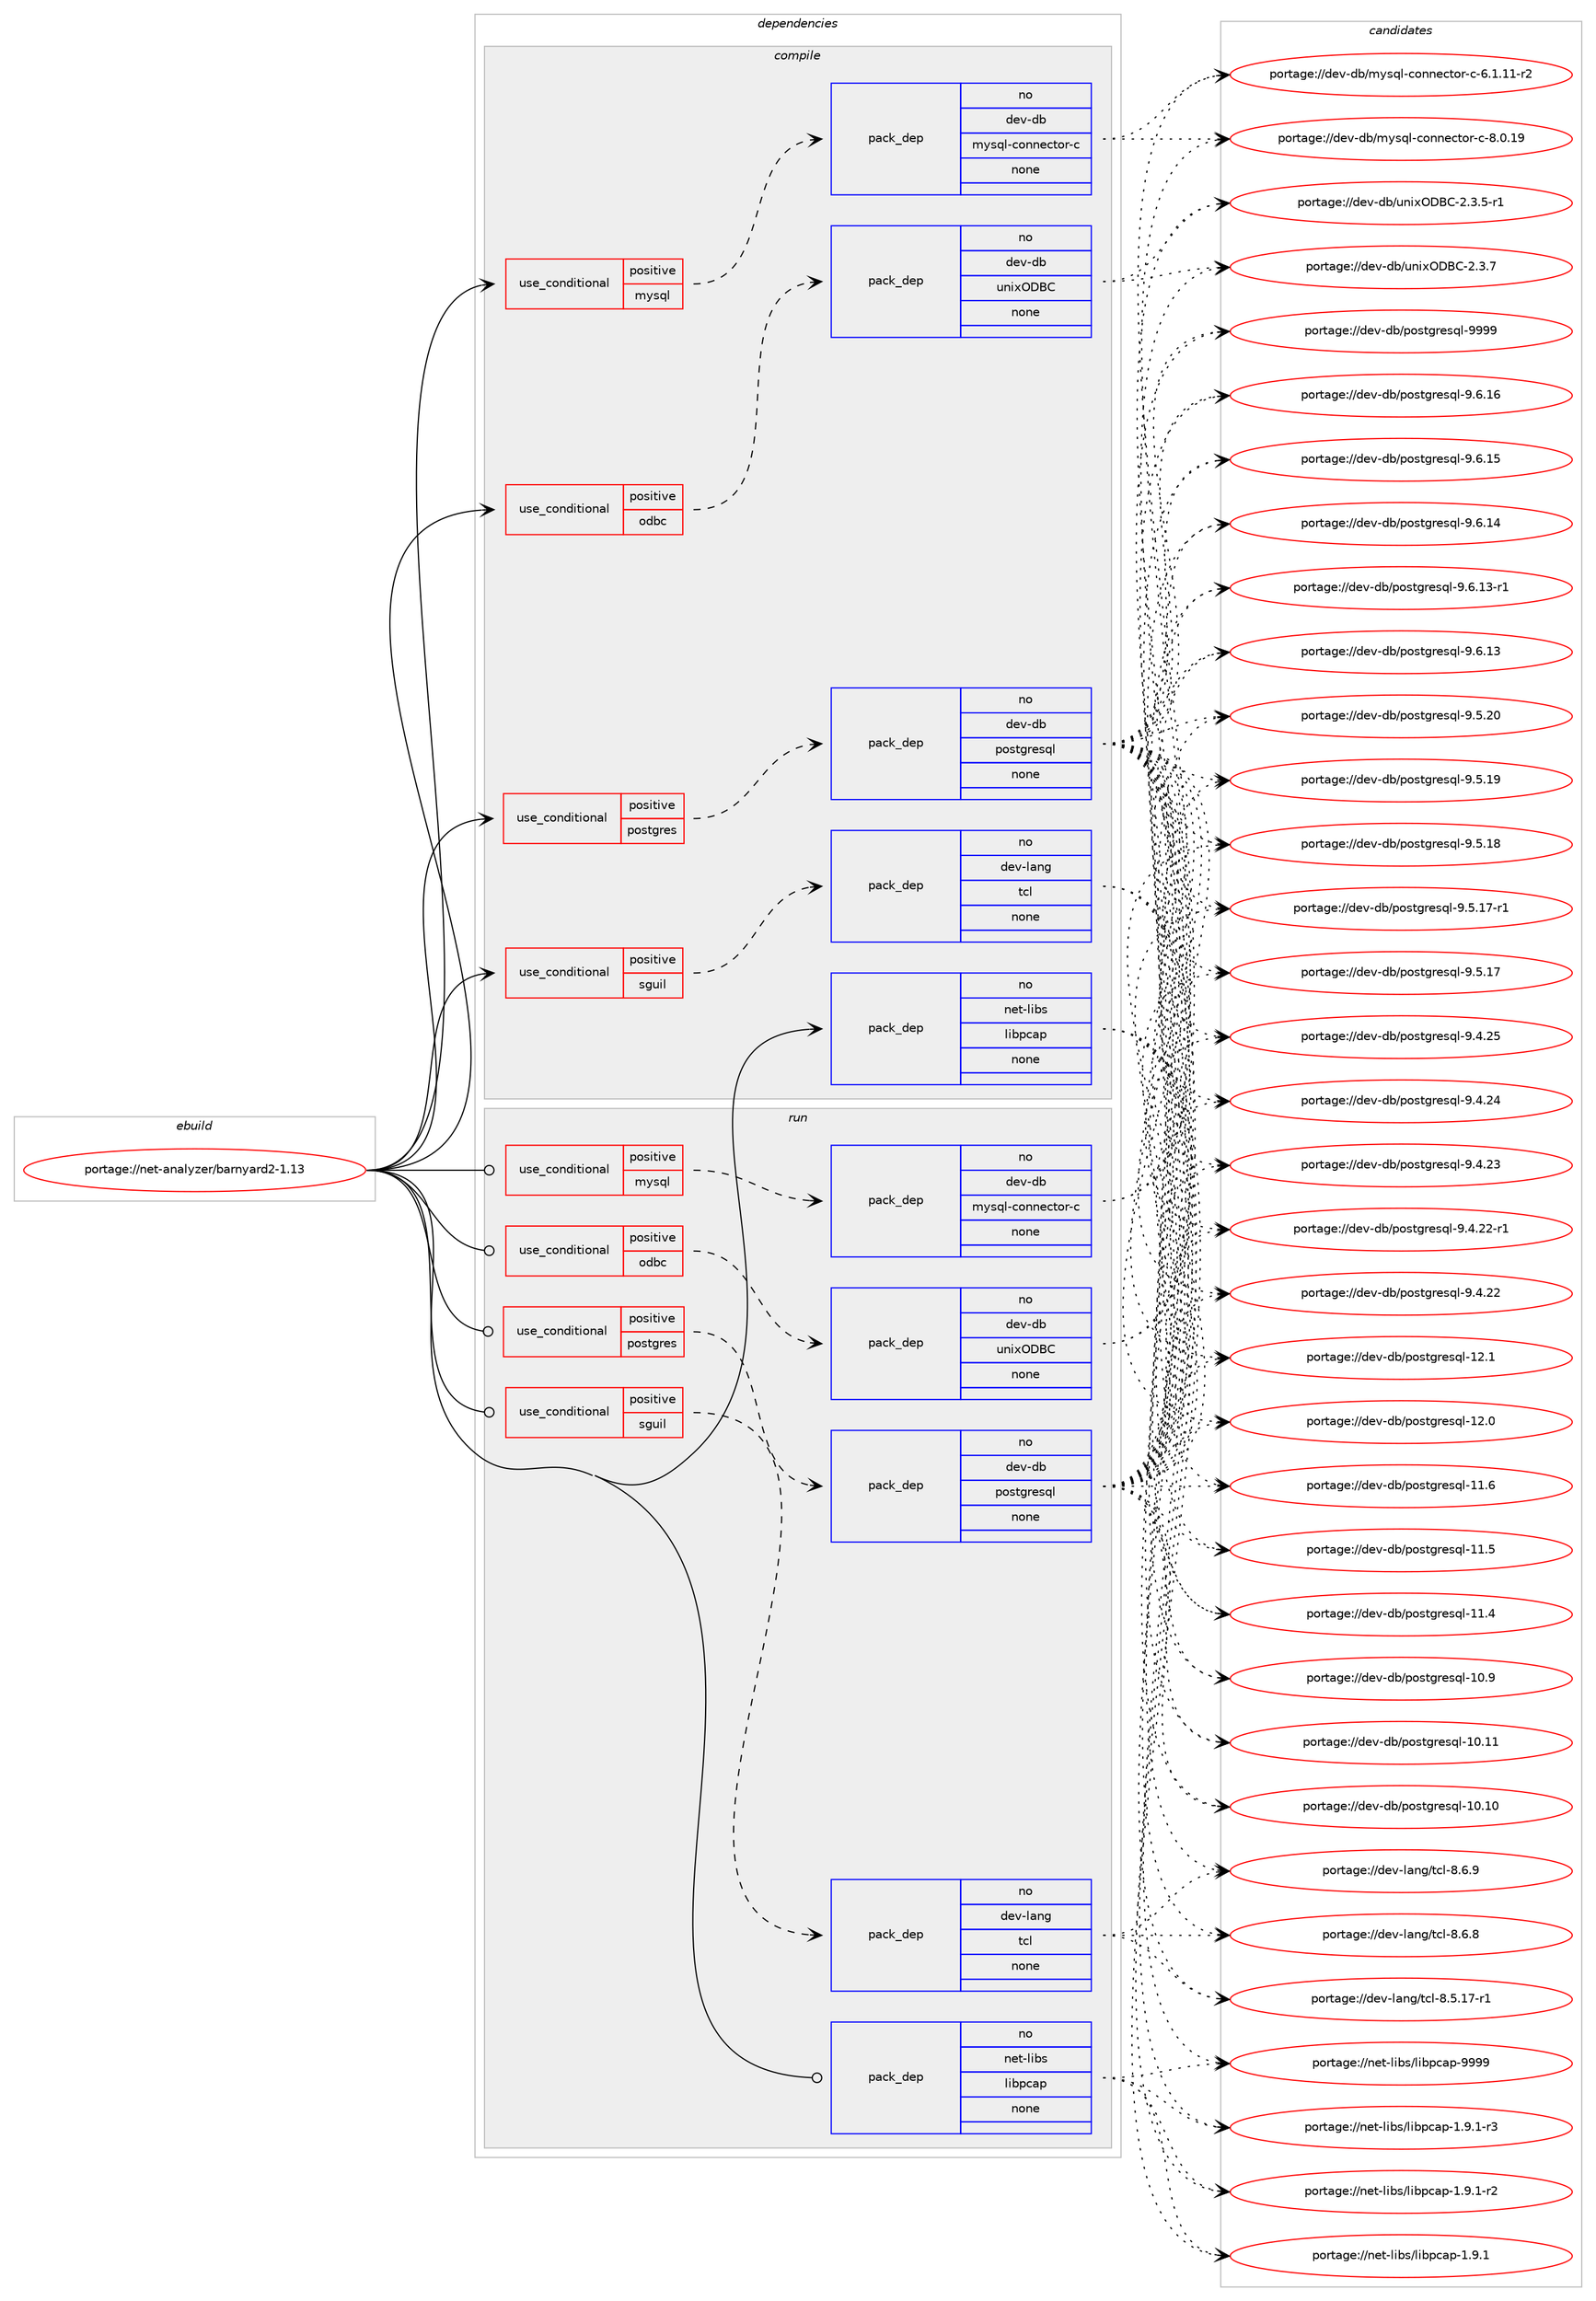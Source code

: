 digraph prolog {

# *************
# Graph options
# *************

newrank=true;
concentrate=true;
compound=true;
graph [rankdir=LR,fontname=Helvetica,fontsize=10,ranksep=1.5];#, ranksep=2.5, nodesep=0.2];
edge  [arrowhead=vee];
node  [fontname=Helvetica,fontsize=10];

# **********
# The ebuild
# **********

subgraph cluster_leftcol {
color=gray;
rank=same;
label=<<i>ebuild</i>>;
id [label="portage://net-analyzer/barnyard2-1.13", color=red, width=4, href="../net-analyzer/barnyard2-1.13.svg"];
}

# ****************
# The dependencies
# ****************

subgraph cluster_midcol {
color=gray;
label=<<i>dependencies</i>>;
subgraph cluster_compile {
fillcolor="#eeeeee";
style=filled;
label=<<i>compile</i>>;
subgraph cond35795 {
dependency158370 [label=<<TABLE BORDER="0" CELLBORDER="1" CELLSPACING="0" CELLPADDING="4"><TR><TD ROWSPAN="3" CELLPADDING="10">use_conditional</TD></TR><TR><TD>positive</TD></TR><TR><TD>mysql</TD></TR></TABLE>>, shape=none, color=red];
subgraph pack119979 {
dependency158371 [label=<<TABLE BORDER="0" CELLBORDER="1" CELLSPACING="0" CELLPADDING="4" WIDTH="220"><TR><TD ROWSPAN="6" CELLPADDING="30">pack_dep</TD></TR><TR><TD WIDTH="110">no</TD></TR><TR><TD>dev-db</TD></TR><TR><TD>mysql-connector-c</TD></TR><TR><TD>none</TD></TR><TR><TD></TD></TR></TABLE>>, shape=none, color=blue];
}
dependency158370:e -> dependency158371:w [weight=20,style="dashed",arrowhead="vee"];
}
id:e -> dependency158370:w [weight=20,style="solid",arrowhead="vee"];
subgraph cond35796 {
dependency158372 [label=<<TABLE BORDER="0" CELLBORDER="1" CELLSPACING="0" CELLPADDING="4"><TR><TD ROWSPAN="3" CELLPADDING="10">use_conditional</TD></TR><TR><TD>positive</TD></TR><TR><TD>odbc</TD></TR></TABLE>>, shape=none, color=red];
subgraph pack119980 {
dependency158373 [label=<<TABLE BORDER="0" CELLBORDER="1" CELLSPACING="0" CELLPADDING="4" WIDTH="220"><TR><TD ROWSPAN="6" CELLPADDING="30">pack_dep</TD></TR><TR><TD WIDTH="110">no</TD></TR><TR><TD>dev-db</TD></TR><TR><TD>unixODBC</TD></TR><TR><TD>none</TD></TR><TR><TD></TD></TR></TABLE>>, shape=none, color=blue];
}
dependency158372:e -> dependency158373:w [weight=20,style="dashed",arrowhead="vee"];
}
id:e -> dependency158372:w [weight=20,style="solid",arrowhead="vee"];
subgraph cond35797 {
dependency158374 [label=<<TABLE BORDER="0" CELLBORDER="1" CELLSPACING="0" CELLPADDING="4"><TR><TD ROWSPAN="3" CELLPADDING="10">use_conditional</TD></TR><TR><TD>positive</TD></TR><TR><TD>postgres</TD></TR></TABLE>>, shape=none, color=red];
subgraph pack119981 {
dependency158375 [label=<<TABLE BORDER="0" CELLBORDER="1" CELLSPACING="0" CELLPADDING="4" WIDTH="220"><TR><TD ROWSPAN="6" CELLPADDING="30">pack_dep</TD></TR><TR><TD WIDTH="110">no</TD></TR><TR><TD>dev-db</TD></TR><TR><TD>postgresql</TD></TR><TR><TD>none</TD></TR><TR><TD></TD></TR></TABLE>>, shape=none, color=blue];
}
dependency158374:e -> dependency158375:w [weight=20,style="dashed",arrowhead="vee"];
}
id:e -> dependency158374:w [weight=20,style="solid",arrowhead="vee"];
subgraph cond35798 {
dependency158376 [label=<<TABLE BORDER="0" CELLBORDER="1" CELLSPACING="0" CELLPADDING="4"><TR><TD ROWSPAN="3" CELLPADDING="10">use_conditional</TD></TR><TR><TD>positive</TD></TR><TR><TD>sguil</TD></TR></TABLE>>, shape=none, color=red];
subgraph pack119982 {
dependency158377 [label=<<TABLE BORDER="0" CELLBORDER="1" CELLSPACING="0" CELLPADDING="4" WIDTH="220"><TR><TD ROWSPAN="6" CELLPADDING="30">pack_dep</TD></TR><TR><TD WIDTH="110">no</TD></TR><TR><TD>dev-lang</TD></TR><TR><TD>tcl</TD></TR><TR><TD>none</TD></TR><TR><TD></TD></TR></TABLE>>, shape=none, color=blue];
}
dependency158376:e -> dependency158377:w [weight=20,style="dashed",arrowhead="vee"];
}
id:e -> dependency158376:w [weight=20,style="solid",arrowhead="vee"];
subgraph pack119983 {
dependency158378 [label=<<TABLE BORDER="0" CELLBORDER="1" CELLSPACING="0" CELLPADDING="4" WIDTH="220"><TR><TD ROWSPAN="6" CELLPADDING="30">pack_dep</TD></TR><TR><TD WIDTH="110">no</TD></TR><TR><TD>net-libs</TD></TR><TR><TD>libpcap</TD></TR><TR><TD>none</TD></TR><TR><TD></TD></TR></TABLE>>, shape=none, color=blue];
}
id:e -> dependency158378:w [weight=20,style="solid",arrowhead="vee"];
}
subgraph cluster_compileandrun {
fillcolor="#eeeeee";
style=filled;
label=<<i>compile and run</i>>;
}
subgraph cluster_run {
fillcolor="#eeeeee";
style=filled;
label=<<i>run</i>>;
subgraph cond35799 {
dependency158379 [label=<<TABLE BORDER="0" CELLBORDER="1" CELLSPACING="0" CELLPADDING="4"><TR><TD ROWSPAN="3" CELLPADDING="10">use_conditional</TD></TR><TR><TD>positive</TD></TR><TR><TD>mysql</TD></TR></TABLE>>, shape=none, color=red];
subgraph pack119984 {
dependency158380 [label=<<TABLE BORDER="0" CELLBORDER="1" CELLSPACING="0" CELLPADDING="4" WIDTH="220"><TR><TD ROWSPAN="6" CELLPADDING="30">pack_dep</TD></TR><TR><TD WIDTH="110">no</TD></TR><TR><TD>dev-db</TD></TR><TR><TD>mysql-connector-c</TD></TR><TR><TD>none</TD></TR><TR><TD></TD></TR></TABLE>>, shape=none, color=blue];
}
dependency158379:e -> dependency158380:w [weight=20,style="dashed",arrowhead="vee"];
}
id:e -> dependency158379:w [weight=20,style="solid",arrowhead="odot"];
subgraph cond35800 {
dependency158381 [label=<<TABLE BORDER="0" CELLBORDER="1" CELLSPACING="0" CELLPADDING="4"><TR><TD ROWSPAN="3" CELLPADDING="10">use_conditional</TD></TR><TR><TD>positive</TD></TR><TR><TD>odbc</TD></TR></TABLE>>, shape=none, color=red];
subgraph pack119985 {
dependency158382 [label=<<TABLE BORDER="0" CELLBORDER="1" CELLSPACING="0" CELLPADDING="4" WIDTH="220"><TR><TD ROWSPAN="6" CELLPADDING="30">pack_dep</TD></TR><TR><TD WIDTH="110">no</TD></TR><TR><TD>dev-db</TD></TR><TR><TD>unixODBC</TD></TR><TR><TD>none</TD></TR><TR><TD></TD></TR></TABLE>>, shape=none, color=blue];
}
dependency158381:e -> dependency158382:w [weight=20,style="dashed",arrowhead="vee"];
}
id:e -> dependency158381:w [weight=20,style="solid",arrowhead="odot"];
subgraph cond35801 {
dependency158383 [label=<<TABLE BORDER="0" CELLBORDER="1" CELLSPACING="0" CELLPADDING="4"><TR><TD ROWSPAN="3" CELLPADDING="10">use_conditional</TD></TR><TR><TD>positive</TD></TR><TR><TD>postgres</TD></TR></TABLE>>, shape=none, color=red];
subgraph pack119986 {
dependency158384 [label=<<TABLE BORDER="0" CELLBORDER="1" CELLSPACING="0" CELLPADDING="4" WIDTH="220"><TR><TD ROWSPAN="6" CELLPADDING="30">pack_dep</TD></TR><TR><TD WIDTH="110">no</TD></TR><TR><TD>dev-db</TD></TR><TR><TD>postgresql</TD></TR><TR><TD>none</TD></TR><TR><TD></TD></TR></TABLE>>, shape=none, color=blue];
}
dependency158383:e -> dependency158384:w [weight=20,style="dashed",arrowhead="vee"];
}
id:e -> dependency158383:w [weight=20,style="solid",arrowhead="odot"];
subgraph cond35802 {
dependency158385 [label=<<TABLE BORDER="0" CELLBORDER="1" CELLSPACING="0" CELLPADDING="4"><TR><TD ROWSPAN="3" CELLPADDING="10">use_conditional</TD></TR><TR><TD>positive</TD></TR><TR><TD>sguil</TD></TR></TABLE>>, shape=none, color=red];
subgraph pack119987 {
dependency158386 [label=<<TABLE BORDER="0" CELLBORDER="1" CELLSPACING="0" CELLPADDING="4" WIDTH="220"><TR><TD ROWSPAN="6" CELLPADDING="30">pack_dep</TD></TR><TR><TD WIDTH="110">no</TD></TR><TR><TD>dev-lang</TD></TR><TR><TD>tcl</TD></TR><TR><TD>none</TD></TR><TR><TD></TD></TR></TABLE>>, shape=none, color=blue];
}
dependency158385:e -> dependency158386:w [weight=20,style="dashed",arrowhead="vee"];
}
id:e -> dependency158385:w [weight=20,style="solid",arrowhead="odot"];
subgraph pack119988 {
dependency158387 [label=<<TABLE BORDER="0" CELLBORDER="1" CELLSPACING="0" CELLPADDING="4" WIDTH="220"><TR><TD ROWSPAN="6" CELLPADDING="30">pack_dep</TD></TR><TR><TD WIDTH="110">no</TD></TR><TR><TD>net-libs</TD></TR><TR><TD>libpcap</TD></TR><TR><TD>none</TD></TR><TR><TD></TD></TR></TABLE>>, shape=none, color=blue];
}
id:e -> dependency158387:w [weight=20,style="solid",arrowhead="odot"];
}
}

# **************
# The candidates
# **************

subgraph cluster_choices {
rank=same;
color=gray;
label=<<i>candidates</i>>;

subgraph choice119979 {
color=black;
nodesep=1;
choice100101118451009847109121115113108459911111011010199116111114459945564648464957 [label="portage://dev-db/mysql-connector-c-8.0.19", color=red, width=4,href="../dev-db/mysql-connector-c-8.0.19.svg"];
choice1001011184510098471091211151131084599111110110101991161111144599455446494649494511450 [label="portage://dev-db/mysql-connector-c-6.1.11-r2", color=red, width=4,href="../dev-db/mysql-connector-c-6.1.11-r2.svg"];
dependency158371:e -> choice100101118451009847109121115113108459911111011010199116111114459945564648464957:w [style=dotted,weight="100"];
dependency158371:e -> choice1001011184510098471091211151131084599111110110101991161111144599455446494649494511450:w [style=dotted,weight="100"];
}
subgraph choice119980 {
color=black;
nodesep=1;
choice10010111845100984711711010512079686667455046514655 [label="portage://dev-db/unixODBC-2.3.7", color=red, width=4,href="../dev-db/unixODBC-2.3.7.svg"];
choice100101118451009847117110105120796866674550465146534511449 [label="portage://dev-db/unixODBC-2.3.5-r1", color=red, width=4,href="../dev-db/unixODBC-2.3.5-r1.svg"];
dependency158373:e -> choice10010111845100984711711010512079686667455046514655:w [style=dotted,weight="100"];
dependency158373:e -> choice100101118451009847117110105120796866674550465146534511449:w [style=dotted,weight="100"];
}
subgraph choice119981 {
color=black;
nodesep=1;
choice1001011184510098471121111151161031141011151131084557575757 [label="portage://dev-db/postgresql-9999", color=red, width=4,href="../dev-db/postgresql-9999.svg"];
choice10010111845100984711211111511610311410111511310845574654464954 [label="portage://dev-db/postgresql-9.6.16", color=red, width=4,href="../dev-db/postgresql-9.6.16.svg"];
choice10010111845100984711211111511610311410111511310845574654464953 [label="portage://dev-db/postgresql-9.6.15", color=red, width=4,href="../dev-db/postgresql-9.6.15.svg"];
choice10010111845100984711211111511610311410111511310845574654464952 [label="portage://dev-db/postgresql-9.6.14", color=red, width=4,href="../dev-db/postgresql-9.6.14.svg"];
choice100101118451009847112111115116103114101115113108455746544649514511449 [label="portage://dev-db/postgresql-9.6.13-r1", color=red, width=4,href="../dev-db/postgresql-9.6.13-r1.svg"];
choice10010111845100984711211111511610311410111511310845574654464951 [label="portage://dev-db/postgresql-9.6.13", color=red, width=4,href="../dev-db/postgresql-9.6.13.svg"];
choice10010111845100984711211111511610311410111511310845574653465048 [label="portage://dev-db/postgresql-9.5.20", color=red, width=4,href="../dev-db/postgresql-9.5.20.svg"];
choice10010111845100984711211111511610311410111511310845574653464957 [label="portage://dev-db/postgresql-9.5.19", color=red, width=4,href="../dev-db/postgresql-9.5.19.svg"];
choice10010111845100984711211111511610311410111511310845574653464956 [label="portage://dev-db/postgresql-9.5.18", color=red, width=4,href="../dev-db/postgresql-9.5.18.svg"];
choice100101118451009847112111115116103114101115113108455746534649554511449 [label="portage://dev-db/postgresql-9.5.17-r1", color=red, width=4,href="../dev-db/postgresql-9.5.17-r1.svg"];
choice10010111845100984711211111511610311410111511310845574653464955 [label="portage://dev-db/postgresql-9.5.17", color=red, width=4,href="../dev-db/postgresql-9.5.17.svg"];
choice10010111845100984711211111511610311410111511310845574652465053 [label="portage://dev-db/postgresql-9.4.25", color=red, width=4,href="../dev-db/postgresql-9.4.25.svg"];
choice10010111845100984711211111511610311410111511310845574652465052 [label="portage://dev-db/postgresql-9.4.24", color=red, width=4,href="../dev-db/postgresql-9.4.24.svg"];
choice10010111845100984711211111511610311410111511310845574652465051 [label="portage://dev-db/postgresql-9.4.23", color=red, width=4,href="../dev-db/postgresql-9.4.23.svg"];
choice100101118451009847112111115116103114101115113108455746524650504511449 [label="portage://dev-db/postgresql-9.4.22-r1", color=red, width=4,href="../dev-db/postgresql-9.4.22-r1.svg"];
choice10010111845100984711211111511610311410111511310845574652465050 [label="portage://dev-db/postgresql-9.4.22", color=red, width=4,href="../dev-db/postgresql-9.4.22.svg"];
choice1001011184510098471121111151161031141011151131084549504649 [label="portage://dev-db/postgresql-12.1", color=red, width=4,href="../dev-db/postgresql-12.1.svg"];
choice1001011184510098471121111151161031141011151131084549504648 [label="portage://dev-db/postgresql-12.0", color=red, width=4,href="../dev-db/postgresql-12.0.svg"];
choice1001011184510098471121111151161031141011151131084549494654 [label="portage://dev-db/postgresql-11.6", color=red, width=4,href="../dev-db/postgresql-11.6.svg"];
choice1001011184510098471121111151161031141011151131084549494653 [label="portage://dev-db/postgresql-11.5", color=red, width=4,href="../dev-db/postgresql-11.5.svg"];
choice1001011184510098471121111151161031141011151131084549494652 [label="portage://dev-db/postgresql-11.4", color=red, width=4,href="../dev-db/postgresql-11.4.svg"];
choice1001011184510098471121111151161031141011151131084549484657 [label="portage://dev-db/postgresql-10.9", color=red, width=4,href="../dev-db/postgresql-10.9.svg"];
choice100101118451009847112111115116103114101115113108454948464949 [label="portage://dev-db/postgresql-10.11", color=red, width=4,href="../dev-db/postgresql-10.11.svg"];
choice100101118451009847112111115116103114101115113108454948464948 [label="portage://dev-db/postgresql-10.10", color=red, width=4,href="../dev-db/postgresql-10.10.svg"];
dependency158375:e -> choice1001011184510098471121111151161031141011151131084557575757:w [style=dotted,weight="100"];
dependency158375:e -> choice10010111845100984711211111511610311410111511310845574654464954:w [style=dotted,weight="100"];
dependency158375:e -> choice10010111845100984711211111511610311410111511310845574654464953:w [style=dotted,weight="100"];
dependency158375:e -> choice10010111845100984711211111511610311410111511310845574654464952:w [style=dotted,weight="100"];
dependency158375:e -> choice100101118451009847112111115116103114101115113108455746544649514511449:w [style=dotted,weight="100"];
dependency158375:e -> choice10010111845100984711211111511610311410111511310845574654464951:w [style=dotted,weight="100"];
dependency158375:e -> choice10010111845100984711211111511610311410111511310845574653465048:w [style=dotted,weight="100"];
dependency158375:e -> choice10010111845100984711211111511610311410111511310845574653464957:w [style=dotted,weight="100"];
dependency158375:e -> choice10010111845100984711211111511610311410111511310845574653464956:w [style=dotted,weight="100"];
dependency158375:e -> choice100101118451009847112111115116103114101115113108455746534649554511449:w [style=dotted,weight="100"];
dependency158375:e -> choice10010111845100984711211111511610311410111511310845574653464955:w [style=dotted,weight="100"];
dependency158375:e -> choice10010111845100984711211111511610311410111511310845574652465053:w [style=dotted,weight="100"];
dependency158375:e -> choice10010111845100984711211111511610311410111511310845574652465052:w [style=dotted,weight="100"];
dependency158375:e -> choice10010111845100984711211111511610311410111511310845574652465051:w [style=dotted,weight="100"];
dependency158375:e -> choice100101118451009847112111115116103114101115113108455746524650504511449:w [style=dotted,weight="100"];
dependency158375:e -> choice10010111845100984711211111511610311410111511310845574652465050:w [style=dotted,weight="100"];
dependency158375:e -> choice1001011184510098471121111151161031141011151131084549504649:w [style=dotted,weight="100"];
dependency158375:e -> choice1001011184510098471121111151161031141011151131084549504648:w [style=dotted,weight="100"];
dependency158375:e -> choice1001011184510098471121111151161031141011151131084549494654:w [style=dotted,weight="100"];
dependency158375:e -> choice1001011184510098471121111151161031141011151131084549494653:w [style=dotted,weight="100"];
dependency158375:e -> choice1001011184510098471121111151161031141011151131084549494652:w [style=dotted,weight="100"];
dependency158375:e -> choice1001011184510098471121111151161031141011151131084549484657:w [style=dotted,weight="100"];
dependency158375:e -> choice100101118451009847112111115116103114101115113108454948464949:w [style=dotted,weight="100"];
dependency158375:e -> choice100101118451009847112111115116103114101115113108454948464948:w [style=dotted,weight="100"];
}
subgraph choice119982 {
color=black;
nodesep=1;
choice10010111845108971101034711699108455646544657 [label="portage://dev-lang/tcl-8.6.9", color=red, width=4,href="../dev-lang/tcl-8.6.9.svg"];
choice10010111845108971101034711699108455646544656 [label="portage://dev-lang/tcl-8.6.8", color=red, width=4,href="../dev-lang/tcl-8.6.8.svg"];
choice10010111845108971101034711699108455646534649554511449 [label="portage://dev-lang/tcl-8.5.17-r1", color=red, width=4,href="../dev-lang/tcl-8.5.17-r1.svg"];
dependency158377:e -> choice10010111845108971101034711699108455646544657:w [style=dotted,weight="100"];
dependency158377:e -> choice10010111845108971101034711699108455646544656:w [style=dotted,weight="100"];
dependency158377:e -> choice10010111845108971101034711699108455646534649554511449:w [style=dotted,weight="100"];
}
subgraph choice119983 {
color=black;
nodesep=1;
choice1101011164510810598115471081059811299971124557575757 [label="portage://net-libs/libpcap-9999", color=red, width=4,href="../net-libs/libpcap-9999.svg"];
choice1101011164510810598115471081059811299971124549465746494511451 [label="portage://net-libs/libpcap-1.9.1-r3", color=red, width=4,href="../net-libs/libpcap-1.9.1-r3.svg"];
choice1101011164510810598115471081059811299971124549465746494511450 [label="portage://net-libs/libpcap-1.9.1-r2", color=red, width=4,href="../net-libs/libpcap-1.9.1-r2.svg"];
choice110101116451081059811547108105981129997112454946574649 [label="portage://net-libs/libpcap-1.9.1", color=red, width=4,href="../net-libs/libpcap-1.9.1.svg"];
dependency158378:e -> choice1101011164510810598115471081059811299971124557575757:w [style=dotted,weight="100"];
dependency158378:e -> choice1101011164510810598115471081059811299971124549465746494511451:w [style=dotted,weight="100"];
dependency158378:e -> choice1101011164510810598115471081059811299971124549465746494511450:w [style=dotted,weight="100"];
dependency158378:e -> choice110101116451081059811547108105981129997112454946574649:w [style=dotted,weight="100"];
}
subgraph choice119984 {
color=black;
nodesep=1;
choice100101118451009847109121115113108459911111011010199116111114459945564648464957 [label="portage://dev-db/mysql-connector-c-8.0.19", color=red, width=4,href="../dev-db/mysql-connector-c-8.0.19.svg"];
choice1001011184510098471091211151131084599111110110101991161111144599455446494649494511450 [label="portage://dev-db/mysql-connector-c-6.1.11-r2", color=red, width=4,href="../dev-db/mysql-connector-c-6.1.11-r2.svg"];
dependency158380:e -> choice100101118451009847109121115113108459911111011010199116111114459945564648464957:w [style=dotted,weight="100"];
dependency158380:e -> choice1001011184510098471091211151131084599111110110101991161111144599455446494649494511450:w [style=dotted,weight="100"];
}
subgraph choice119985 {
color=black;
nodesep=1;
choice10010111845100984711711010512079686667455046514655 [label="portage://dev-db/unixODBC-2.3.7", color=red, width=4,href="../dev-db/unixODBC-2.3.7.svg"];
choice100101118451009847117110105120796866674550465146534511449 [label="portage://dev-db/unixODBC-2.3.5-r1", color=red, width=4,href="../dev-db/unixODBC-2.3.5-r1.svg"];
dependency158382:e -> choice10010111845100984711711010512079686667455046514655:w [style=dotted,weight="100"];
dependency158382:e -> choice100101118451009847117110105120796866674550465146534511449:w [style=dotted,weight="100"];
}
subgraph choice119986 {
color=black;
nodesep=1;
choice1001011184510098471121111151161031141011151131084557575757 [label="portage://dev-db/postgresql-9999", color=red, width=4,href="../dev-db/postgresql-9999.svg"];
choice10010111845100984711211111511610311410111511310845574654464954 [label="portage://dev-db/postgresql-9.6.16", color=red, width=4,href="../dev-db/postgresql-9.6.16.svg"];
choice10010111845100984711211111511610311410111511310845574654464953 [label="portage://dev-db/postgresql-9.6.15", color=red, width=4,href="../dev-db/postgresql-9.6.15.svg"];
choice10010111845100984711211111511610311410111511310845574654464952 [label="portage://dev-db/postgresql-9.6.14", color=red, width=4,href="../dev-db/postgresql-9.6.14.svg"];
choice100101118451009847112111115116103114101115113108455746544649514511449 [label="portage://dev-db/postgresql-9.6.13-r1", color=red, width=4,href="../dev-db/postgresql-9.6.13-r1.svg"];
choice10010111845100984711211111511610311410111511310845574654464951 [label="portage://dev-db/postgresql-9.6.13", color=red, width=4,href="../dev-db/postgresql-9.6.13.svg"];
choice10010111845100984711211111511610311410111511310845574653465048 [label="portage://dev-db/postgresql-9.5.20", color=red, width=4,href="../dev-db/postgresql-9.5.20.svg"];
choice10010111845100984711211111511610311410111511310845574653464957 [label="portage://dev-db/postgresql-9.5.19", color=red, width=4,href="../dev-db/postgresql-9.5.19.svg"];
choice10010111845100984711211111511610311410111511310845574653464956 [label="portage://dev-db/postgresql-9.5.18", color=red, width=4,href="../dev-db/postgresql-9.5.18.svg"];
choice100101118451009847112111115116103114101115113108455746534649554511449 [label="portage://dev-db/postgresql-9.5.17-r1", color=red, width=4,href="../dev-db/postgresql-9.5.17-r1.svg"];
choice10010111845100984711211111511610311410111511310845574653464955 [label="portage://dev-db/postgresql-9.5.17", color=red, width=4,href="../dev-db/postgresql-9.5.17.svg"];
choice10010111845100984711211111511610311410111511310845574652465053 [label="portage://dev-db/postgresql-9.4.25", color=red, width=4,href="../dev-db/postgresql-9.4.25.svg"];
choice10010111845100984711211111511610311410111511310845574652465052 [label="portage://dev-db/postgresql-9.4.24", color=red, width=4,href="../dev-db/postgresql-9.4.24.svg"];
choice10010111845100984711211111511610311410111511310845574652465051 [label="portage://dev-db/postgresql-9.4.23", color=red, width=4,href="../dev-db/postgresql-9.4.23.svg"];
choice100101118451009847112111115116103114101115113108455746524650504511449 [label="portage://dev-db/postgresql-9.4.22-r1", color=red, width=4,href="../dev-db/postgresql-9.4.22-r1.svg"];
choice10010111845100984711211111511610311410111511310845574652465050 [label="portage://dev-db/postgresql-9.4.22", color=red, width=4,href="../dev-db/postgresql-9.4.22.svg"];
choice1001011184510098471121111151161031141011151131084549504649 [label="portage://dev-db/postgresql-12.1", color=red, width=4,href="../dev-db/postgresql-12.1.svg"];
choice1001011184510098471121111151161031141011151131084549504648 [label="portage://dev-db/postgresql-12.0", color=red, width=4,href="../dev-db/postgresql-12.0.svg"];
choice1001011184510098471121111151161031141011151131084549494654 [label="portage://dev-db/postgresql-11.6", color=red, width=4,href="../dev-db/postgresql-11.6.svg"];
choice1001011184510098471121111151161031141011151131084549494653 [label="portage://dev-db/postgresql-11.5", color=red, width=4,href="../dev-db/postgresql-11.5.svg"];
choice1001011184510098471121111151161031141011151131084549494652 [label="portage://dev-db/postgresql-11.4", color=red, width=4,href="../dev-db/postgresql-11.4.svg"];
choice1001011184510098471121111151161031141011151131084549484657 [label="portage://dev-db/postgresql-10.9", color=red, width=4,href="../dev-db/postgresql-10.9.svg"];
choice100101118451009847112111115116103114101115113108454948464949 [label="portage://dev-db/postgresql-10.11", color=red, width=4,href="../dev-db/postgresql-10.11.svg"];
choice100101118451009847112111115116103114101115113108454948464948 [label="portage://dev-db/postgresql-10.10", color=red, width=4,href="../dev-db/postgresql-10.10.svg"];
dependency158384:e -> choice1001011184510098471121111151161031141011151131084557575757:w [style=dotted,weight="100"];
dependency158384:e -> choice10010111845100984711211111511610311410111511310845574654464954:w [style=dotted,weight="100"];
dependency158384:e -> choice10010111845100984711211111511610311410111511310845574654464953:w [style=dotted,weight="100"];
dependency158384:e -> choice10010111845100984711211111511610311410111511310845574654464952:w [style=dotted,weight="100"];
dependency158384:e -> choice100101118451009847112111115116103114101115113108455746544649514511449:w [style=dotted,weight="100"];
dependency158384:e -> choice10010111845100984711211111511610311410111511310845574654464951:w [style=dotted,weight="100"];
dependency158384:e -> choice10010111845100984711211111511610311410111511310845574653465048:w [style=dotted,weight="100"];
dependency158384:e -> choice10010111845100984711211111511610311410111511310845574653464957:w [style=dotted,weight="100"];
dependency158384:e -> choice10010111845100984711211111511610311410111511310845574653464956:w [style=dotted,weight="100"];
dependency158384:e -> choice100101118451009847112111115116103114101115113108455746534649554511449:w [style=dotted,weight="100"];
dependency158384:e -> choice10010111845100984711211111511610311410111511310845574653464955:w [style=dotted,weight="100"];
dependency158384:e -> choice10010111845100984711211111511610311410111511310845574652465053:w [style=dotted,weight="100"];
dependency158384:e -> choice10010111845100984711211111511610311410111511310845574652465052:w [style=dotted,weight="100"];
dependency158384:e -> choice10010111845100984711211111511610311410111511310845574652465051:w [style=dotted,weight="100"];
dependency158384:e -> choice100101118451009847112111115116103114101115113108455746524650504511449:w [style=dotted,weight="100"];
dependency158384:e -> choice10010111845100984711211111511610311410111511310845574652465050:w [style=dotted,weight="100"];
dependency158384:e -> choice1001011184510098471121111151161031141011151131084549504649:w [style=dotted,weight="100"];
dependency158384:e -> choice1001011184510098471121111151161031141011151131084549504648:w [style=dotted,weight="100"];
dependency158384:e -> choice1001011184510098471121111151161031141011151131084549494654:w [style=dotted,weight="100"];
dependency158384:e -> choice1001011184510098471121111151161031141011151131084549494653:w [style=dotted,weight="100"];
dependency158384:e -> choice1001011184510098471121111151161031141011151131084549494652:w [style=dotted,weight="100"];
dependency158384:e -> choice1001011184510098471121111151161031141011151131084549484657:w [style=dotted,weight="100"];
dependency158384:e -> choice100101118451009847112111115116103114101115113108454948464949:w [style=dotted,weight="100"];
dependency158384:e -> choice100101118451009847112111115116103114101115113108454948464948:w [style=dotted,weight="100"];
}
subgraph choice119987 {
color=black;
nodesep=1;
choice10010111845108971101034711699108455646544657 [label="portage://dev-lang/tcl-8.6.9", color=red, width=4,href="../dev-lang/tcl-8.6.9.svg"];
choice10010111845108971101034711699108455646544656 [label="portage://dev-lang/tcl-8.6.8", color=red, width=4,href="../dev-lang/tcl-8.6.8.svg"];
choice10010111845108971101034711699108455646534649554511449 [label="portage://dev-lang/tcl-8.5.17-r1", color=red, width=4,href="../dev-lang/tcl-8.5.17-r1.svg"];
dependency158386:e -> choice10010111845108971101034711699108455646544657:w [style=dotted,weight="100"];
dependency158386:e -> choice10010111845108971101034711699108455646544656:w [style=dotted,weight="100"];
dependency158386:e -> choice10010111845108971101034711699108455646534649554511449:w [style=dotted,weight="100"];
}
subgraph choice119988 {
color=black;
nodesep=1;
choice1101011164510810598115471081059811299971124557575757 [label="portage://net-libs/libpcap-9999", color=red, width=4,href="../net-libs/libpcap-9999.svg"];
choice1101011164510810598115471081059811299971124549465746494511451 [label="portage://net-libs/libpcap-1.9.1-r3", color=red, width=4,href="../net-libs/libpcap-1.9.1-r3.svg"];
choice1101011164510810598115471081059811299971124549465746494511450 [label="portage://net-libs/libpcap-1.9.1-r2", color=red, width=4,href="../net-libs/libpcap-1.9.1-r2.svg"];
choice110101116451081059811547108105981129997112454946574649 [label="portage://net-libs/libpcap-1.9.1", color=red, width=4,href="../net-libs/libpcap-1.9.1.svg"];
dependency158387:e -> choice1101011164510810598115471081059811299971124557575757:w [style=dotted,weight="100"];
dependency158387:e -> choice1101011164510810598115471081059811299971124549465746494511451:w [style=dotted,weight="100"];
dependency158387:e -> choice1101011164510810598115471081059811299971124549465746494511450:w [style=dotted,weight="100"];
dependency158387:e -> choice110101116451081059811547108105981129997112454946574649:w [style=dotted,weight="100"];
}
}

}
